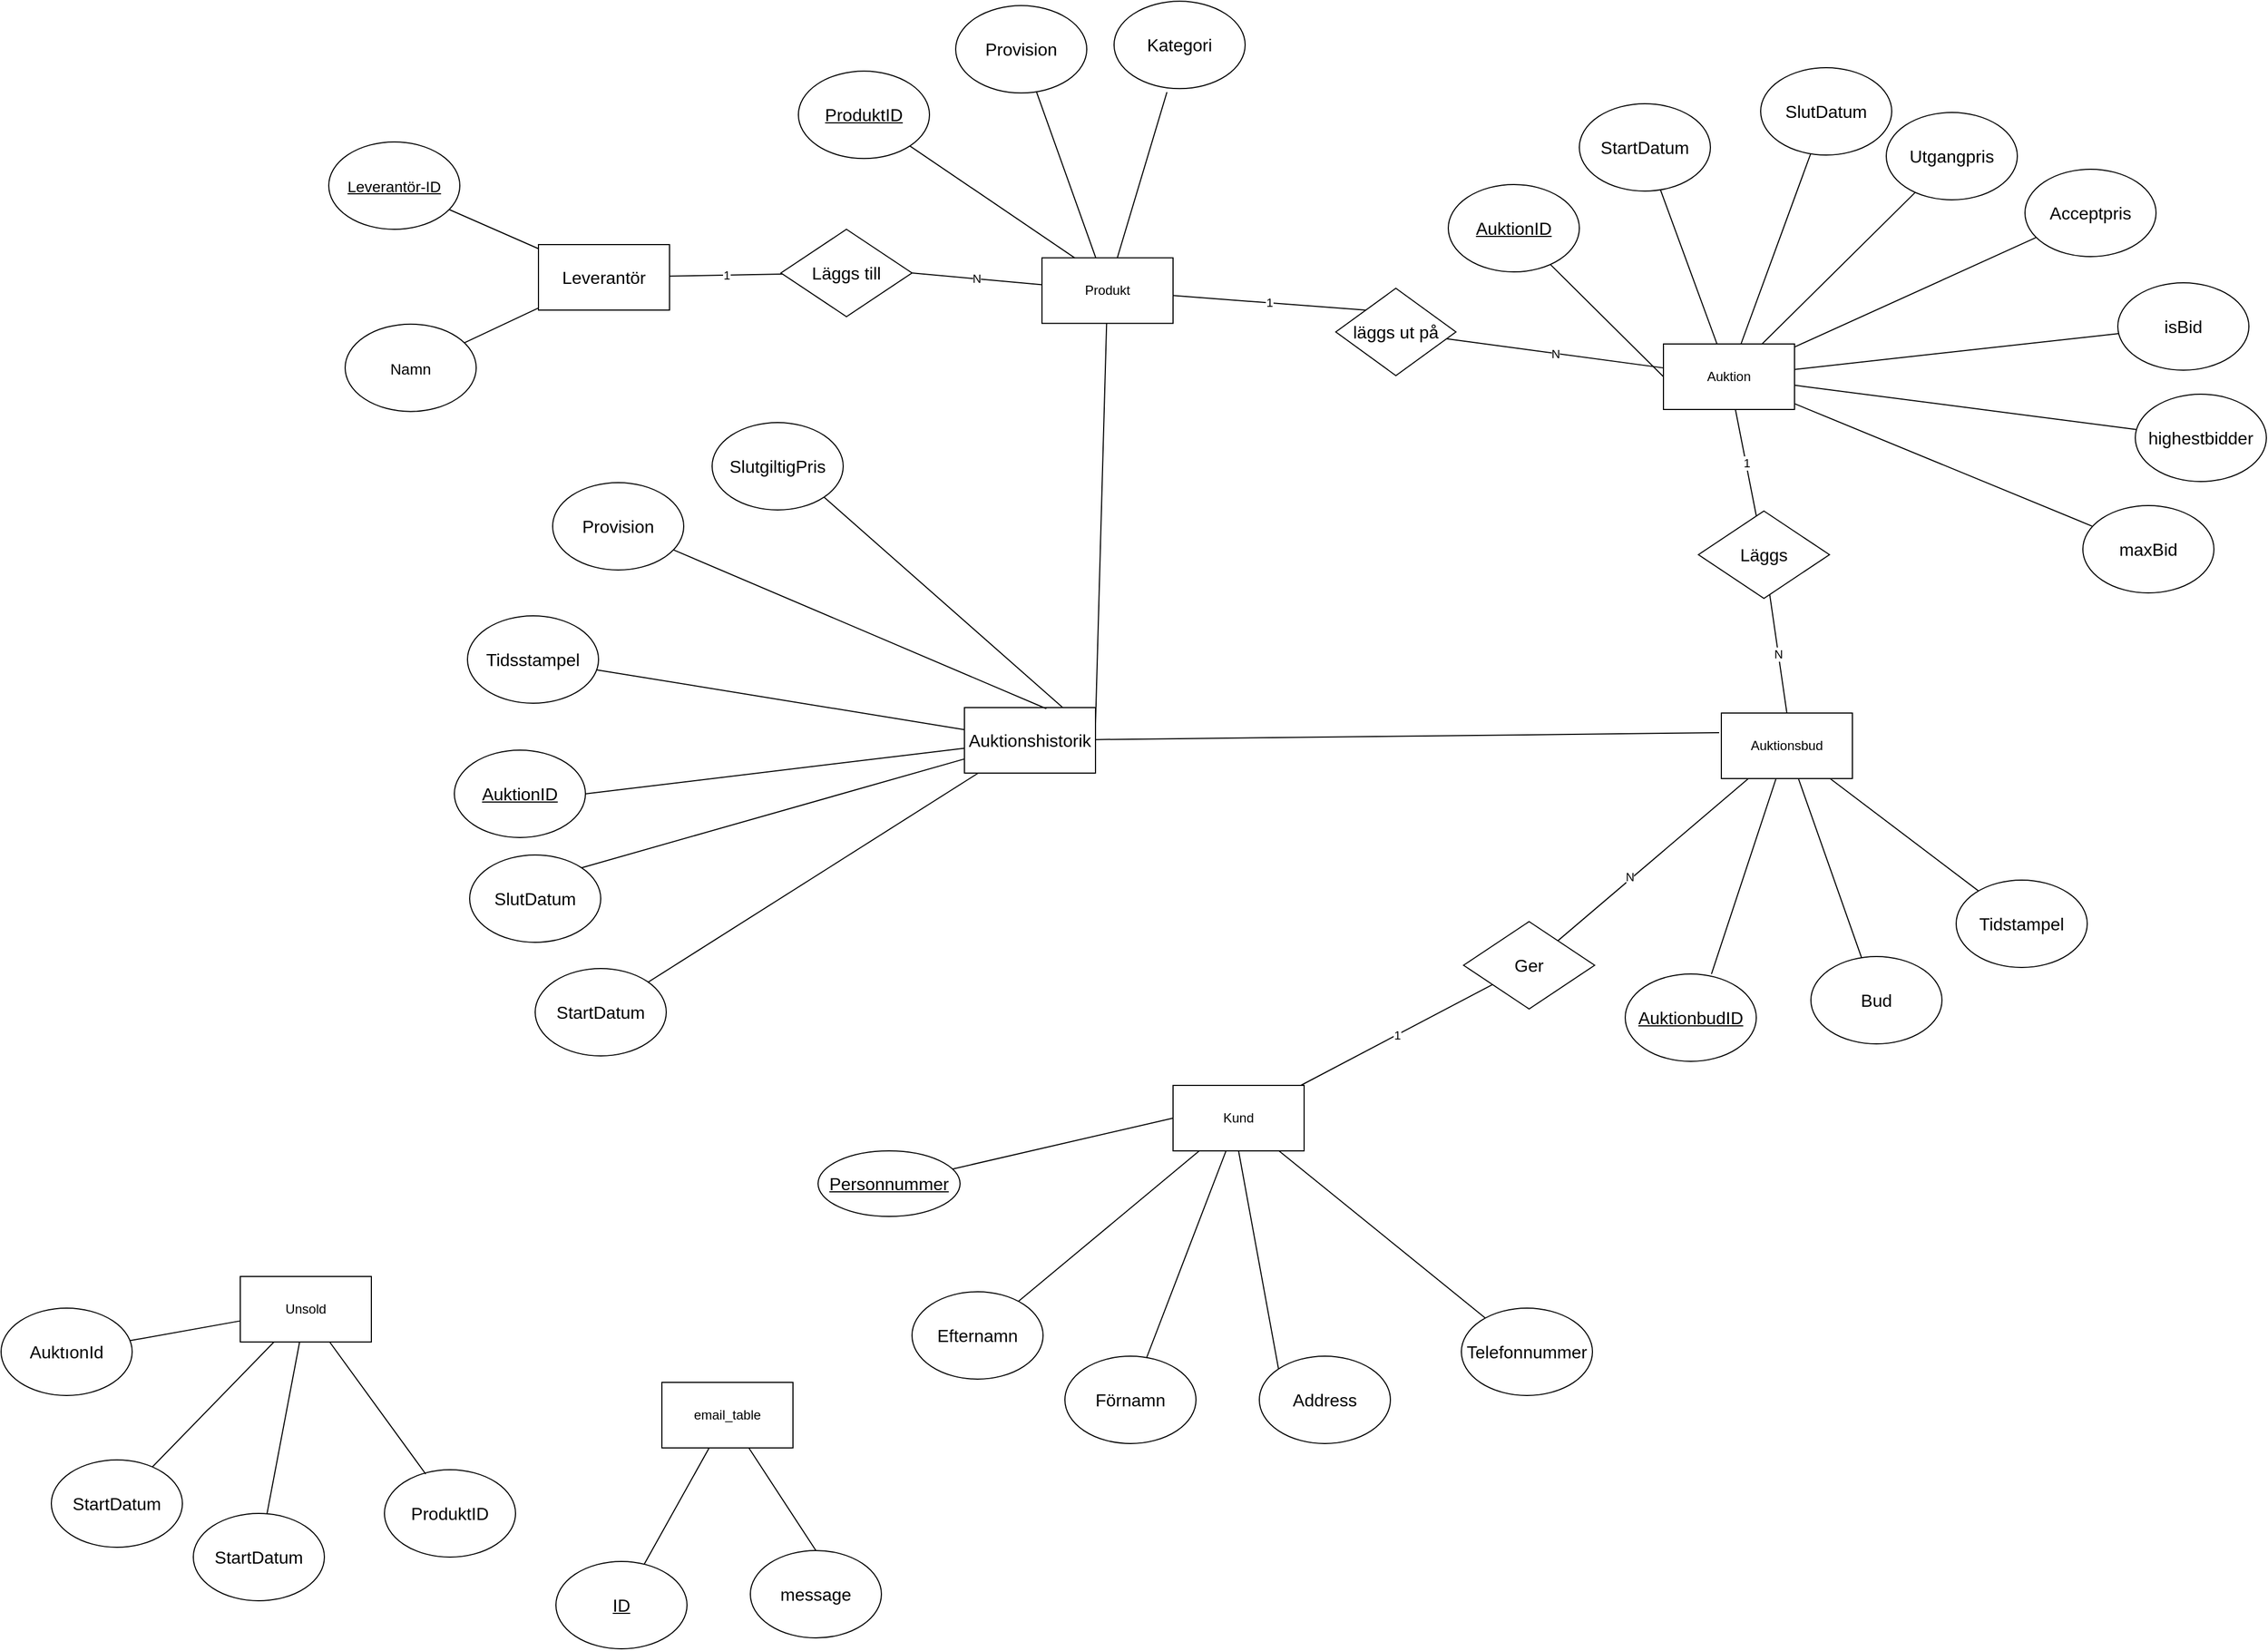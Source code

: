 <mxfile>
    <diagram id="X1FvW10eCV6ILjRPC6_l" name="Page-1">
        <mxGraphModel dx="2408" dy="1542" grid="0" gridSize="10" guides="1" tooltips="1" connect="1" arrows="1" fold="1" page="0" pageScale="1" pageWidth="850" pageHeight="1100" math="0" shadow="0">
            <root>
                <mxCell id="0"/>
                <mxCell id="1" parent="0"/>
                <mxCell id="24" value="Kund" style="rounded=0;whiteSpace=wrap;html=1;" parent="1" vertex="1">
                    <mxGeometry x="341" y="748" width="120" height="60" as="geometry"/>
                </mxCell>
                <mxCell id="26" value="Produkt" style="rounded=0;whiteSpace=wrap;html=1;" parent="1" vertex="1">
                    <mxGeometry x="221" y="-9.85" width="120" height="60" as="geometry"/>
                </mxCell>
                <mxCell id="27" value="Leverantör" style="rounded=0;whiteSpace=wrap;html=1;fontSize=16;" parent="1" vertex="1">
                    <mxGeometry x="-240" y="-22.0" width="120" height="60" as="geometry"/>
                </mxCell>
                <mxCell id="34" value="&lt;font style=&quot;font-size: 14px;&quot;&gt;&lt;u&gt;Leverantör-ID&lt;/u&gt;&lt;/font&gt;" style="ellipse;whiteSpace=wrap;html=1;fontSize=16;" parent="1" vertex="1">
                    <mxGeometry x="-432" y="-116" width="120" height="80" as="geometry"/>
                </mxCell>
                <mxCell id="35" value="&lt;font style=&quot;font-size: 14px;&quot;&gt;Namn&lt;/font&gt;" style="ellipse;whiteSpace=wrap;html=1;fontSize=16;" parent="1" vertex="1">
                    <mxGeometry x="-417" y="50.85" width="120" height="80" as="geometry"/>
                </mxCell>
                <mxCell id="39" value="läggs ut på" style="rhombus;whiteSpace=wrap;html=1;fontSize=16;" parent="1" vertex="1">
                    <mxGeometry x="490" y="18" width="110" height="80" as="geometry"/>
                </mxCell>
                <mxCell id="43" value="&lt;u&gt;Personnummer&lt;/u&gt;" style="ellipse;whiteSpace=wrap;html=1;fontSize=16;" parent="1" vertex="1">
                    <mxGeometry x="16" y="808" width="130" height="60" as="geometry"/>
                </mxCell>
                <mxCell id="45" value="Förnamn" style="ellipse;whiteSpace=wrap;html=1;fontSize=16;" parent="1" vertex="1">
                    <mxGeometry x="242" y="996" width="120" height="80" as="geometry"/>
                </mxCell>
                <mxCell id="46" value="Efternamn" style="ellipse;whiteSpace=wrap;html=1;fontSize=16;" parent="1" vertex="1">
                    <mxGeometry x="102" y="937" width="120" height="80" as="geometry"/>
                </mxCell>
                <mxCell id="49" value="Address" style="ellipse;whiteSpace=wrap;html=1;fontSize=16;" parent="1" vertex="1">
                    <mxGeometry x="420" y="996" width="120" height="80" as="geometry"/>
                </mxCell>
                <mxCell id="50" value="&lt;u&gt;ProduktID&lt;/u&gt;" style="ellipse;whiteSpace=wrap;html=1;fontSize=16;" parent="1" vertex="1">
                    <mxGeometry x="-2" y="-180.85" width="120" height="80" as="geometry"/>
                </mxCell>
                <mxCell id="53" value="Provision" style="ellipse;whiteSpace=wrap;html=1;fontSize=16;" parent="1" vertex="1">
                    <mxGeometry x="142" y="-240.85" width="120" height="80" as="geometry"/>
                </mxCell>
                <mxCell id="57" value="Kategori" style="ellipse;whiteSpace=wrap;html=1;fontSize=16;" parent="1" vertex="1">
                    <mxGeometry x="287" y="-244.85" width="120" height="80" as="geometry"/>
                </mxCell>
                <mxCell id="59" value="Telefonnummer" style="ellipse;whiteSpace=wrap;html=1;fontSize=16;" parent="1" vertex="1">
                    <mxGeometry x="605" y="952" width="120" height="80" as="geometry"/>
                </mxCell>
                <mxCell id="60" value="Auktion" style="rounded=0;whiteSpace=wrap;html=1;" parent="1" vertex="1">
                    <mxGeometry x="790" y="69" width="120" height="60" as="geometry"/>
                </mxCell>
                <mxCell id="64" value="&lt;u&gt;AuktionID&lt;/u&gt;" style="ellipse;whiteSpace=wrap;html=1;fontSize=16;" parent="1" vertex="1">
                    <mxGeometry x="593" y="-77" width="120" height="80" as="geometry"/>
                </mxCell>
                <mxCell id="66" value="StartDatum" style="ellipse;whiteSpace=wrap;html=1;fontSize=16;" parent="1" vertex="1">
                    <mxGeometry x="713" y="-151" width="120" height="80" as="geometry"/>
                </mxCell>
                <mxCell id="69" value="Läggs till" style="rhombus;whiteSpace=wrap;html=1;fontSize=16;" parent="1" vertex="1">
                    <mxGeometry x="-18" y="-36.0" width="120" height="80" as="geometry"/>
                </mxCell>
                <mxCell id="75" value="Läggs" style="rhombus;whiteSpace=wrap;html=1;fontSize=16;" parent="1" vertex="1">
                    <mxGeometry x="822" y="222" width="120" height="80" as="geometry"/>
                </mxCell>
                <mxCell id="79" style="edgeStyle=none;curved=1;rounded=0;orthogonalLoop=1;jettySize=auto;html=1;exitX=0;exitY=1;exitDx=0;exitDy=0;fontSize=12;startSize=8;endSize=8;" parent="1" source="64" target="64" edge="1">
                    <mxGeometry relative="1" as="geometry"/>
                </mxCell>
                <mxCell id="81" value="" style="endArrow=none;html=1;" parent="1" source="24" target="46" edge="1">
                    <mxGeometry width="50" height="50" relative="1" as="geometry">
                        <mxPoint x="162" y="977" as="sourcePoint"/>
                        <mxPoint x="733.135" y="1030.211" as="targetPoint"/>
                    </mxGeometry>
                </mxCell>
                <mxCell id="82" value="" style="endArrow=none;html=1;exitX=0;exitY=0.5;exitDx=0;exitDy=0;" parent="1" source="24" target="43" edge="1">
                    <mxGeometry width="50" height="50" relative="1" as="geometry">
                        <mxPoint x="632" y="1017" as="sourcePoint"/>
                        <mxPoint x="682" y="967" as="targetPoint"/>
                    </mxGeometry>
                </mxCell>
                <mxCell id="83" value="" style="endArrow=none;html=1;" parent="1" source="24" target="45" edge="1">
                    <mxGeometry width="50" height="50" relative="1" as="geometry">
                        <mxPoint x="162" y="977" as="sourcePoint"/>
                        <mxPoint x="742.311" y="1112.93" as="targetPoint"/>
                    </mxGeometry>
                </mxCell>
                <mxCell id="84" value="" style="endArrow=none;html=1;exitX=0;exitY=0;exitDx=0;exitDy=0;entryX=0.5;entryY=1;entryDx=0;entryDy=0;" parent="1" source="49" target="24" edge="1">
                    <mxGeometry width="50" height="50" relative="1" as="geometry">
                        <mxPoint x="162" y="1197" as="sourcePoint"/>
                        <mxPoint x="212" y="1147" as="targetPoint"/>
                    </mxGeometry>
                </mxCell>
                <mxCell id="85" value="" style="endArrow=none;html=1;" parent="1" source="59" target="24" edge="1">
                    <mxGeometry width="50" height="50" relative="1" as="geometry">
                        <mxPoint x="725.907" y="1181.393" as="sourcePoint"/>
                        <mxPoint x="212" y="1147" as="targetPoint"/>
                    </mxGeometry>
                </mxCell>
                <mxCell id="87" value="" style="endArrow=none;html=1;" parent="1" source="66" target="60" edge="1">
                    <mxGeometry width="50" height="50" relative="1" as="geometry">
                        <mxPoint x="885" y="197" as="sourcePoint"/>
                        <mxPoint x="905" y="77" as="targetPoint"/>
                    </mxGeometry>
                </mxCell>
                <mxCell id="92" value="" style="endArrow=none;html=1;" parent="1" source="26" edge="1">
                    <mxGeometry width="50" height="50" relative="1" as="geometry">
                        <mxPoint x="236.38" y="117.65" as="sourcePoint"/>
                        <mxPoint x="335.405" y="-161.604" as="targetPoint"/>
                    </mxGeometry>
                </mxCell>
                <mxCell id="93" value="" style="endArrow=none;html=1;" parent="1" source="26" target="53" edge="1">
                    <mxGeometry width="50" height="50" relative="1" as="geometry">
                        <mxPoint x="236.38" y="117.65" as="sourcePoint"/>
                        <mxPoint x="286.38" y="67.65" as="targetPoint"/>
                    </mxGeometry>
                </mxCell>
                <mxCell id="96" value="" style="endArrow=none;html=1;" parent="1" source="34" target="27" edge="1">
                    <mxGeometry width="50" height="50" relative="1" as="geometry">
                        <mxPoint x="157" y="85" as="sourcePoint"/>
                        <mxPoint x="207" y="35" as="targetPoint"/>
                    </mxGeometry>
                </mxCell>
                <mxCell id="97" value="" style="endArrow=none;html=1;" parent="1" source="35" target="27" edge="1">
                    <mxGeometry width="50" height="50" relative="1" as="geometry">
                        <mxPoint x="-289" y="97.85" as="sourcePoint"/>
                        <mxPoint x="207" y="35" as="targetPoint"/>
                    </mxGeometry>
                </mxCell>
                <mxCell id="98" value="" style="endArrow=none;html=1;entryX=0.25;entryY=0;entryDx=0;entryDy=0;" parent="1" source="50" target="26" edge="1">
                    <mxGeometry width="50" height="50" relative="1" as="geometry">
                        <mxPoint x="227" y="-24.85" as="sourcePoint"/>
                        <mxPoint x="277" y="-74.85" as="targetPoint"/>
                    </mxGeometry>
                </mxCell>
                <mxCell id="101" value="1" style="endArrow=none;html=1;" edge="1" parent="1" source="27" target="69">
                    <mxGeometry width="50" height="50" relative="1" as="geometry">
                        <mxPoint x="-1" y="108" as="sourcePoint"/>
                        <mxPoint x="319" y="73" as="targetPoint"/>
                    </mxGeometry>
                </mxCell>
                <mxCell id="102" value="N" style="endArrow=none;html=1;exitX=1;exitY=0.5;exitDx=0;exitDy=0;" edge="1" parent="1" source="69" target="26">
                    <mxGeometry width="50" height="50" relative="1" as="geometry">
                        <mxPoint x="309" y="184.15" as="sourcePoint"/>
                        <mxPoint x="359" y="134.15" as="targetPoint"/>
                    </mxGeometry>
                </mxCell>
                <mxCell id="103" value="" style="endArrow=none;html=1;entryX=0;entryY=0.5;entryDx=0;entryDy=0;" edge="1" parent="1" source="64" target="60">
                    <mxGeometry width="50" height="50" relative="1" as="geometry">
                        <mxPoint x="472" y="309" as="sourcePoint"/>
                        <mxPoint x="522" y="259" as="targetPoint"/>
                    </mxGeometry>
                </mxCell>
                <mxCell id="104" value="SlutDatum" style="ellipse;whiteSpace=wrap;html=1;fontSize=16;" vertex="1" parent="1">
                    <mxGeometry x="879" y="-184" width="120" height="80" as="geometry"/>
                </mxCell>
                <mxCell id="105" value="isBid" style="ellipse;whiteSpace=wrap;html=1;fontSize=16;" vertex="1" parent="1">
                    <mxGeometry x="1206" y="13" width="120" height="80" as="geometry"/>
                </mxCell>
                <mxCell id="106" value="Utgangpris" style="ellipse;whiteSpace=wrap;html=1;fontSize=16;" vertex="1" parent="1">
                    <mxGeometry x="994" y="-143" width="120" height="80" as="geometry"/>
                </mxCell>
                <mxCell id="107" value="Acceptpris" style="ellipse;whiteSpace=wrap;html=1;fontSize=16;" vertex="1" parent="1">
                    <mxGeometry x="1121" y="-91" width="120" height="80" as="geometry"/>
                </mxCell>
                <mxCell id="108" value="" style="endArrow=none;html=1;" edge="1" parent="1" source="104" target="60">
                    <mxGeometry width="50" height="50" relative="1" as="geometry">
                        <mxPoint x="472" y="309" as="sourcePoint"/>
                        <mxPoint x="522" y="259" as="targetPoint"/>
                    </mxGeometry>
                </mxCell>
                <mxCell id="109" value="highestbidder" style="ellipse;whiteSpace=wrap;html=1;fontSize=16;" vertex="1" parent="1">
                    <mxGeometry x="1222" y="115" width="120" height="80" as="geometry"/>
                </mxCell>
                <mxCell id="110" value="maxBid" style="ellipse;whiteSpace=wrap;html=1;fontSize=16;" vertex="1" parent="1">
                    <mxGeometry x="1174" y="217" width="120" height="80" as="geometry"/>
                </mxCell>
                <mxCell id="111" value="" style="endArrow=none;html=1;" edge="1" parent="1" source="106" target="60">
                    <mxGeometry width="50" height="50" relative="1" as="geometry">
                        <mxPoint x="853" y="309" as="sourcePoint"/>
                        <mxPoint x="903" y="259" as="targetPoint"/>
                    </mxGeometry>
                </mxCell>
                <mxCell id="112" value="" style="endArrow=none;html=1;" edge="1" parent="1" source="107" target="60">
                    <mxGeometry width="50" height="50" relative="1" as="geometry">
                        <mxPoint x="853" y="309" as="sourcePoint"/>
                        <mxPoint x="903" y="259" as="targetPoint"/>
                    </mxGeometry>
                </mxCell>
                <mxCell id="113" value="" style="endArrow=none;html=1;" edge="1" parent="1" source="110" target="60">
                    <mxGeometry width="50" height="50" relative="1" as="geometry">
                        <mxPoint x="853" y="309" as="sourcePoint"/>
                        <mxPoint x="903" y="259" as="targetPoint"/>
                    </mxGeometry>
                </mxCell>
                <mxCell id="114" value="" style="endArrow=none;html=1;" edge="1" parent="1" source="109" target="60">
                    <mxGeometry width="50" height="50" relative="1" as="geometry">
                        <mxPoint x="853" y="309" as="sourcePoint"/>
                        <mxPoint x="903" y="259" as="targetPoint"/>
                    </mxGeometry>
                </mxCell>
                <mxCell id="115" value="" style="endArrow=none;html=1;" edge="1" parent="1" source="105" target="60">
                    <mxGeometry width="50" height="50" relative="1" as="geometry">
                        <mxPoint x="853" y="309" as="sourcePoint"/>
                        <mxPoint x="903" y="259" as="targetPoint"/>
                    </mxGeometry>
                </mxCell>
                <mxCell id="117" value="1" style="endArrow=none;html=1;entryX=0;entryY=0;entryDx=0;entryDy=0;" edge="1" parent="1" source="26" target="39">
                    <mxGeometry width="50" height="50" relative="1" as="geometry">
                        <mxPoint x="689" y="163.15" as="sourcePoint"/>
                        <mxPoint x="496.374" y="-12.032" as="targetPoint"/>
                    </mxGeometry>
                </mxCell>
                <mxCell id="118" value="N&lt;br&gt;" style="endArrow=none;html=1;" edge="1" parent="1" source="39" target="60">
                    <mxGeometry width="50" height="50" relative="1" as="geometry">
                        <mxPoint x="716" y="309" as="sourcePoint"/>
                        <mxPoint x="766" y="259" as="targetPoint"/>
                    </mxGeometry>
                </mxCell>
                <mxCell id="121" value="Auktionsbud" style="rounded=0;whiteSpace=wrap;html=1;" vertex="1" parent="1">
                    <mxGeometry x="843" y="407" width="120" height="60" as="geometry"/>
                </mxCell>
                <mxCell id="123" value="Tidstampel" style="ellipse;whiteSpace=wrap;html=1;fontSize=16;" vertex="1" parent="1">
                    <mxGeometry x="1058" y="560" width="120" height="80" as="geometry"/>
                </mxCell>
                <mxCell id="124" value="Bud" style="ellipse;whiteSpace=wrap;html=1;fontSize=16;" vertex="1" parent="1">
                    <mxGeometry x="925" y="630" width="120" height="80" as="geometry"/>
                </mxCell>
                <mxCell id="125" value="&lt;u&gt;AuktionbudID&lt;/u&gt;" style="ellipse;whiteSpace=wrap;html=1;fontSize=16;" vertex="1" parent="1">
                    <mxGeometry x="755" y="646" width="120" height="80" as="geometry"/>
                </mxCell>
                <mxCell id="126" value="" style="endArrow=none;html=1;" edge="1" parent="1" source="123" target="121">
                    <mxGeometry width="50" height="50" relative="1" as="geometry">
                        <mxPoint x="789" y="357" as="sourcePoint"/>
                        <mxPoint x="839" y="307" as="targetPoint"/>
                    </mxGeometry>
                </mxCell>
                <mxCell id="127" value="" style="endArrow=none;html=1;" edge="1" parent="1" source="124" target="121">
                    <mxGeometry width="50" height="50" relative="1" as="geometry">
                        <mxPoint x="789" y="357" as="sourcePoint"/>
                        <mxPoint x="1020" y="447" as="targetPoint"/>
                    </mxGeometry>
                </mxCell>
                <mxCell id="128" value="" style="endArrow=none;html=1;exitX=0.658;exitY=0;exitDx=0;exitDy=0;exitPerimeter=0;" edge="1" parent="1" source="125" target="121">
                    <mxGeometry width="50" height="50" relative="1" as="geometry">
                        <mxPoint x="789" y="357" as="sourcePoint"/>
                        <mxPoint x="839" y="307" as="targetPoint"/>
                    </mxGeometry>
                </mxCell>
                <mxCell id="131" value="N" style="endArrow=none;html=1;exitX=0.5;exitY=0;exitDx=0;exitDy=0;" edge="1" parent="1" source="121" target="75">
                    <mxGeometry width="50" height="50" relative="1" as="geometry">
                        <mxPoint x="748" y="306" as="sourcePoint"/>
                        <mxPoint x="798" y="256" as="targetPoint"/>
                    </mxGeometry>
                </mxCell>
                <mxCell id="132" value="1" style="endArrow=none;html=1;" edge="1" parent="1" source="75" target="60">
                    <mxGeometry width="50" height="50" relative="1" as="geometry">
                        <mxPoint x="748" y="306" as="sourcePoint"/>
                        <mxPoint x="811" y="206" as="targetPoint"/>
                    </mxGeometry>
                </mxCell>
                <mxCell id="133" value="Ger" style="rhombus;whiteSpace=wrap;html=1;fontSize=16;" vertex="1" parent="1">
                    <mxGeometry x="607" y="598" width="120" height="80" as="geometry"/>
                </mxCell>
                <mxCell id="134" value="1" style="endArrow=none;html=1;" edge="1" parent="1" source="24" target="133">
                    <mxGeometry width="50" height="50" relative="1" as="geometry">
                        <mxPoint x="534" y="843" as="sourcePoint"/>
                        <mxPoint x="574" y="785" as="targetPoint"/>
                    </mxGeometry>
                </mxCell>
                <mxCell id="135" value="" style="endArrow=none;html=1;" edge="1" parent="1" source="121" target="133">
                    <mxGeometry width="50" height="50" relative="1" as="geometry">
                        <mxPoint x="475" y="584" as="sourcePoint"/>
                        <mxPoint x="645" y="489" as="targetPoint"/>
                        <Array as="points"/>
                    </mxGeometry>
                </mxCell>
                <mxCell id="136" value="N" style="edgeLabel;html=1;align=center;verticalAlign=middle;resizable=0;points=[];" vertex="1" connectable="0" parent="135">
                    <mxGeometry x="0.235" y="-2" relative="1" as="geometry">
                        <mxPoint as="offset"/>
                    </mxGeometry>
                </mxCell>
                <mxCell id="138" value="&lt;span style=&quot;font-size: 16px;&quot;&gt;Auktionshistorik&lt;/span&gt;" style="rounded=0;whiteSpace=wrap;html=1;" vertex="1" parent="1">
                    <mxGeometry x="150" y="402" width="120" height="60" as="geometry"/>
                </mxCell>
                <mxCell id="139" value="Tidsstampel" style="ellipse;whiteSpace=wrap;html=1;fontSize=16;" vertex="1" parent="1">
                    <mxGeometry x="-305" y="318" width="120" height="80" as="geometry"/>
                </mxCell>
                <mxCell id="140" value="SlutDatum" style="ellipse;whiteSpace=wrap;html=1;fontSize=16;" vertex="1" parent="1">
                    <mxGeometry x="-303" y="537" width="120" height="80" as="geometry"/>
                </mxCell>
                <mxCell id="141" value="SlutgiltigPris" style="ellipse;whiteSpace=wrap;html=1;fontSize=16;" vertex="1" parent="1">
                    <mxGeometry x="-81" y="141" width="120" height="80" as="geometry"/>
                </mxCell>
                <mxCell id="142" value="&lt;u&gt;AuktionID&lt;/u&gt;" style="ellipse;whiteSpace=wrap;html=1;fontSize=16;" vertex="1" parent="1">
                    <mxGeometry x="-317" y="441" width="120" height="80" as="geometry"/>
                </mxCell>
                <mxCell id="143" value="StartDatum" style="ellipse;whiteSpace=wrap;html=1;fontSize=16;" vertex="1" parent="1">
                    <mxGeometry x="-243" y="641" width="120" height="80" as="geometry"/>
                </mxCell>
                <mxCell id="144" value="" style="endArrow=none;html=1;" edge="1" parent="1" source="143" target="138">
                    <mxGeometry width="50" height="50" relative="1" as="geometry">
                        <mxPoint x="-55" y="672" as="sourcePoint"/>
                        <mxPoint x="231" y="374" as="targetPoint"/>
                    </mxGeometry>
                </mxCell>
                <mxCell id="145" value="" style="endArrow=none;html=1;exitX=1;exitY=0;exitDx=0;exitDy=0;" edge="1" parent="1" source="140" target="138">
                    <mxGeometry width="50" height="50" relative="1" as="geometry">
                        <mxPoint x="181" y="424" as="sourcePoint"/>
                        <mxPoint x="231" y="374" as="targetPoint"/>
                    </mxGeometry>
                </mxCell>
                <mxCell id="146" value="" style="endArrow=none;html=1;exitX=1;exitY=0.5;exitDx=0;exitDy=0;" edge="1" parent="1" source="142" target="138">
                    <mxGeometry width="50" height="50" relative="1" as="geometry">
                        <mxPoint x="-172.051" y="502.63" as="sourcePoint"/>
                        <mxPoint x="231" y="374" as="targetPoint"/>
                    </mxGeometry>
                </mxCell>
                <mxCell id="147" value="" style="endArrow=none;html=1;" edge="1" parent="1" source="139" target="138">
                    <mxGeometry width="50" height="50" relative="1" as="geometry">
                        <mxPoint x="181" y="424" as="sourcePoint"/>
                        <mxPoint x="231" y="374" as="targetPoint"/>
                    </mxGeometry>
                </mxCell>
                <mxCell id="148" value="Provision" style="ellipse;whiteSpace=wrap;html=1;fontSize=16;" vertex="1" parent="1">
                    <mxGeometry x="-227" y="196" width="120" height="80" as="geometry"/>
                </mxCell>
                <mxCell id="149" value="" style="endArrow=none;html=1;entryX=0.625;entryY=0.017;entryDx=0;entryDy=0;entryPerimeter=0;" edge="1" parent="1" source="148" target="138">
                    <mxGeometry width="50" height="50" relative="1" as="geometry">
                        <mxPoint x="181" y="424" as="sourcePoint"/>
                        <mxPoint x="231" y="374" as="targetPoint"/>
                    </mxGeometry>
                </mxCell>
                <mxCell id="150" value="" style="endArrow=none;html=1;exitX=1;exitY=1;exitDx=0;exitDy=0;entryX=0.75;entryY=0;entryDx=0;entryDy=0;" edge="1" parent="1" source="141" target="138">
                    <mxGeometry width="50" height="50" relative="1" as="geometry">
                        <mxPoint x="313" y="424" as="sourcePoint"/>
                        <mxPoint x="363" y="374" as="targetPoint"/>
                    </mxGeometry>
                </mxCell>
                <mxCell id="151" value="" style="endArrow=none;html=1;exitX=1;exitY=0.25;exitDx=0;exitDy=0;" edge="1" parent="1" source="138" target="26">
                    <mxGeometry width="50" height="50" relative="1" as="geometry">
                        <mxPoint x="421" y="453" as="sourcePoint"/>
                        <mxPoint x="219" y="46" as="targetPoint"/>
                    </mxGeometry>
                </mxCell>
                <mxCell id="152" value="" style="endArrow=none;html=1;" edge="1" parent="1" source="138">
                    <mxGeometry width="50" height="50" relative="1" as="geometry">
                        <mxPoint x="273" y="481" as="sourcePoint"/>
                        <mxPoint x="841" y="425" as="targetPoint"/>
                    </mxGeometry>
                </mxCell>
                <mxCell id="153" value="Unsold" style="rounded=0;whiteSpace=wrap;html=1;" vertex="1" parent="1">
                    <mxGeometry x="-513" y="923" width="120" height="60" as="geometry"/>
                </mxCell>
                <mxCell id="154" value="email_table" style="rounded=0;whiteSpace=wrap;html=1;" vertex="1" parent="1">
                    <mxGeometry x="-127" y="1020" width="120" height="60" as="geometry"/>
                </mxCell>
                <mxCell id="155" value="AuktıonId" style="ellipse;whiteSpace=wrap;html=1;fontSize=16;" vertex="1" parent="1">
                    <mxGeometry x="-732" y="952" width="120" height="80" as="geometry"/>
                </mxCell>
                <mxCell id="156" value="StartDatum" style="ellipse;whiteSpace=wrap;html=1;fontSize=16;" vertex="1" parent="1">
                    <mxGeometry x="-686" y="1091" width="120" height="80" as="geometry"/>
                </mxCell>
                <mxCell id="157" value="&lt;u&gt;ID&lt;/u&gt;" style="ellipse;whiteSpace=wrap;html=1;fontSize=16;" vertex="1" parent="1">
                    <mxGeometry x="-224" y="1184" width="120" height="80" as="geometry"/>
                </mxCell>
                <mxCell id="158" value="message" style="ellipse;whiteSpace=wrap;html=1;fontSize=16;" vertex="1" parent="1">
                    <mxGeometry x="-46" y="1174" width="120" height="80" as="geometry"/>
                </mxCell>
                <mxCell id="159" value="StartDatum" style="ellipse;whiteSpace=wrap;html=1;fontSize=16;" vertex="1" parent="1">
                    <mxGeometry x="-556" y="1140" width="120" height="80" as="geometry"/>
                </mxCell>
                <mxCell id="160" value="ProduktID" style="ellipse;whiteSpace=wrap;html=1;fontSize=16;" vertex="1" parent="1">
                    <mxGeometry x="-381" y="1100" width="120" height="80" as="geometry"/>
                </mxCell>
                <mxCell id="163" value="" style="endArrow=none;html=1;" edge="1" parent="1" source="157" target="154">
                    <mxGeometry width="50" height="50" relative="1" as="geometry">
                        <mxPoint x="82" y="869" as="sourcePoint"/>
                        <mxPoint x="132" y="819" as="targetPoint"/>
                    </mxGeometry>
                </mxCell>
                <mxCell id="164" value="" style="endArrow=none;html=1;entryX=0.5;entryY=0;entryDx=0;entryDy=0;" edge="1" parent="1" source="154" target="158">
                    <mxGeometry width="50" height="50" relative="1" as="geometry">
                        <mxPoint x="110" y="1144" as="sourcePoint"/>
                        <mxPoint x="132" y="819" as="targetPoint"/>
                    </mxGeometry>
                </mxCell>
                <mxCell id="166" value="" style="endArrow=none;html=1;" edge="1" parent="1" source="156" target="153">
                    <mxGeometry width="50" height="50" relative="1" as="geometry">
                        <mxPoint x="82" y="869" as="sourcePoint"/>
                        <mxPoint x="132" y="819" as="targetPoint"/>
                    </mxGeometry>
                </mxCell>
                <mxCell id="167" value="" style="endArrow=none;html=1;" edge="1" parent="1" source="155" target="153">
                    <mxGeometry width="50" height="50" relative="1" as="geometry">
                        <mxPoint x="82" y="869" as="sourcePoint"/>
                        <mxPoint x="132" y="819" as="targetPoint"/>
                    </mxGeometry>
                </mxCell>
                <mxCell id="169" value="" style="endArrow=none;html=1;" edge="1" parent="1" source="159" target="153">
                    <mxGeometry width="50" height="50" relative="1" as="geometry">
                        <mxPoint x="82" y="869" as="sourcePoint"/>
                        <mxPoint x="132" y="819" as="targetPoint"/>
                    </mxGeometry>
                </mxCell>
                <mxCell id="170" value="" style="endArrow=none;html=1;entryX=0.315;entryY=0.05;entryDx=0;entryDy=0;entryPerimeter=0;" edge="1" parent="1" source="153" target="160">
                    <mxGeometry width="50" height="50" relative="1" as="geometry">
                        <mxPoint x="82" y="869" as="sourcePoint"/>
                        <mxPoint x="132" y="819" as="targetPoint"/>
                    </mxGeometry>
                </mxCell>
            </root>
        </mxGraphModel>
    </diagram>
</mxfile>